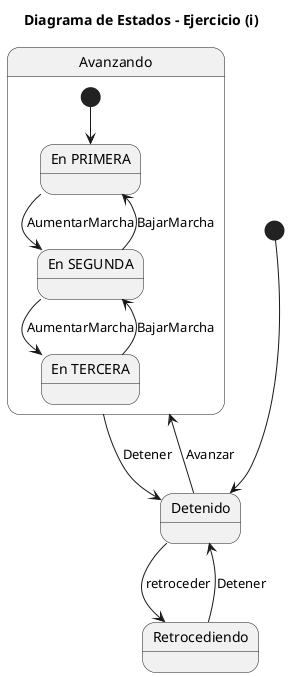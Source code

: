 @startuml States Diagram 

title Diagrama de Estados - Ejercicio (i)


state Avanzando{
    [*] --> Primera
    state "En PRIMERA" as Primera 
    state "En SEGUNDA" as Segunda
    state "En TERCERA" as Tercera 
   

}
[*] --> Detenido

Detenido --> Avanzando : Avanzar
Avanzando --> Detenido : Detener


Primera --> Segunda : AumentarMarcha
Segunda --> Primera : BajarMarcha
Segunda --> Tercera : AumentarMarcha
Tercera --> Segunda : BajarMarcha

Detenido --> Retrocediendo : retroceder
Retrocediendo --> Detenido : Detener

@enduml